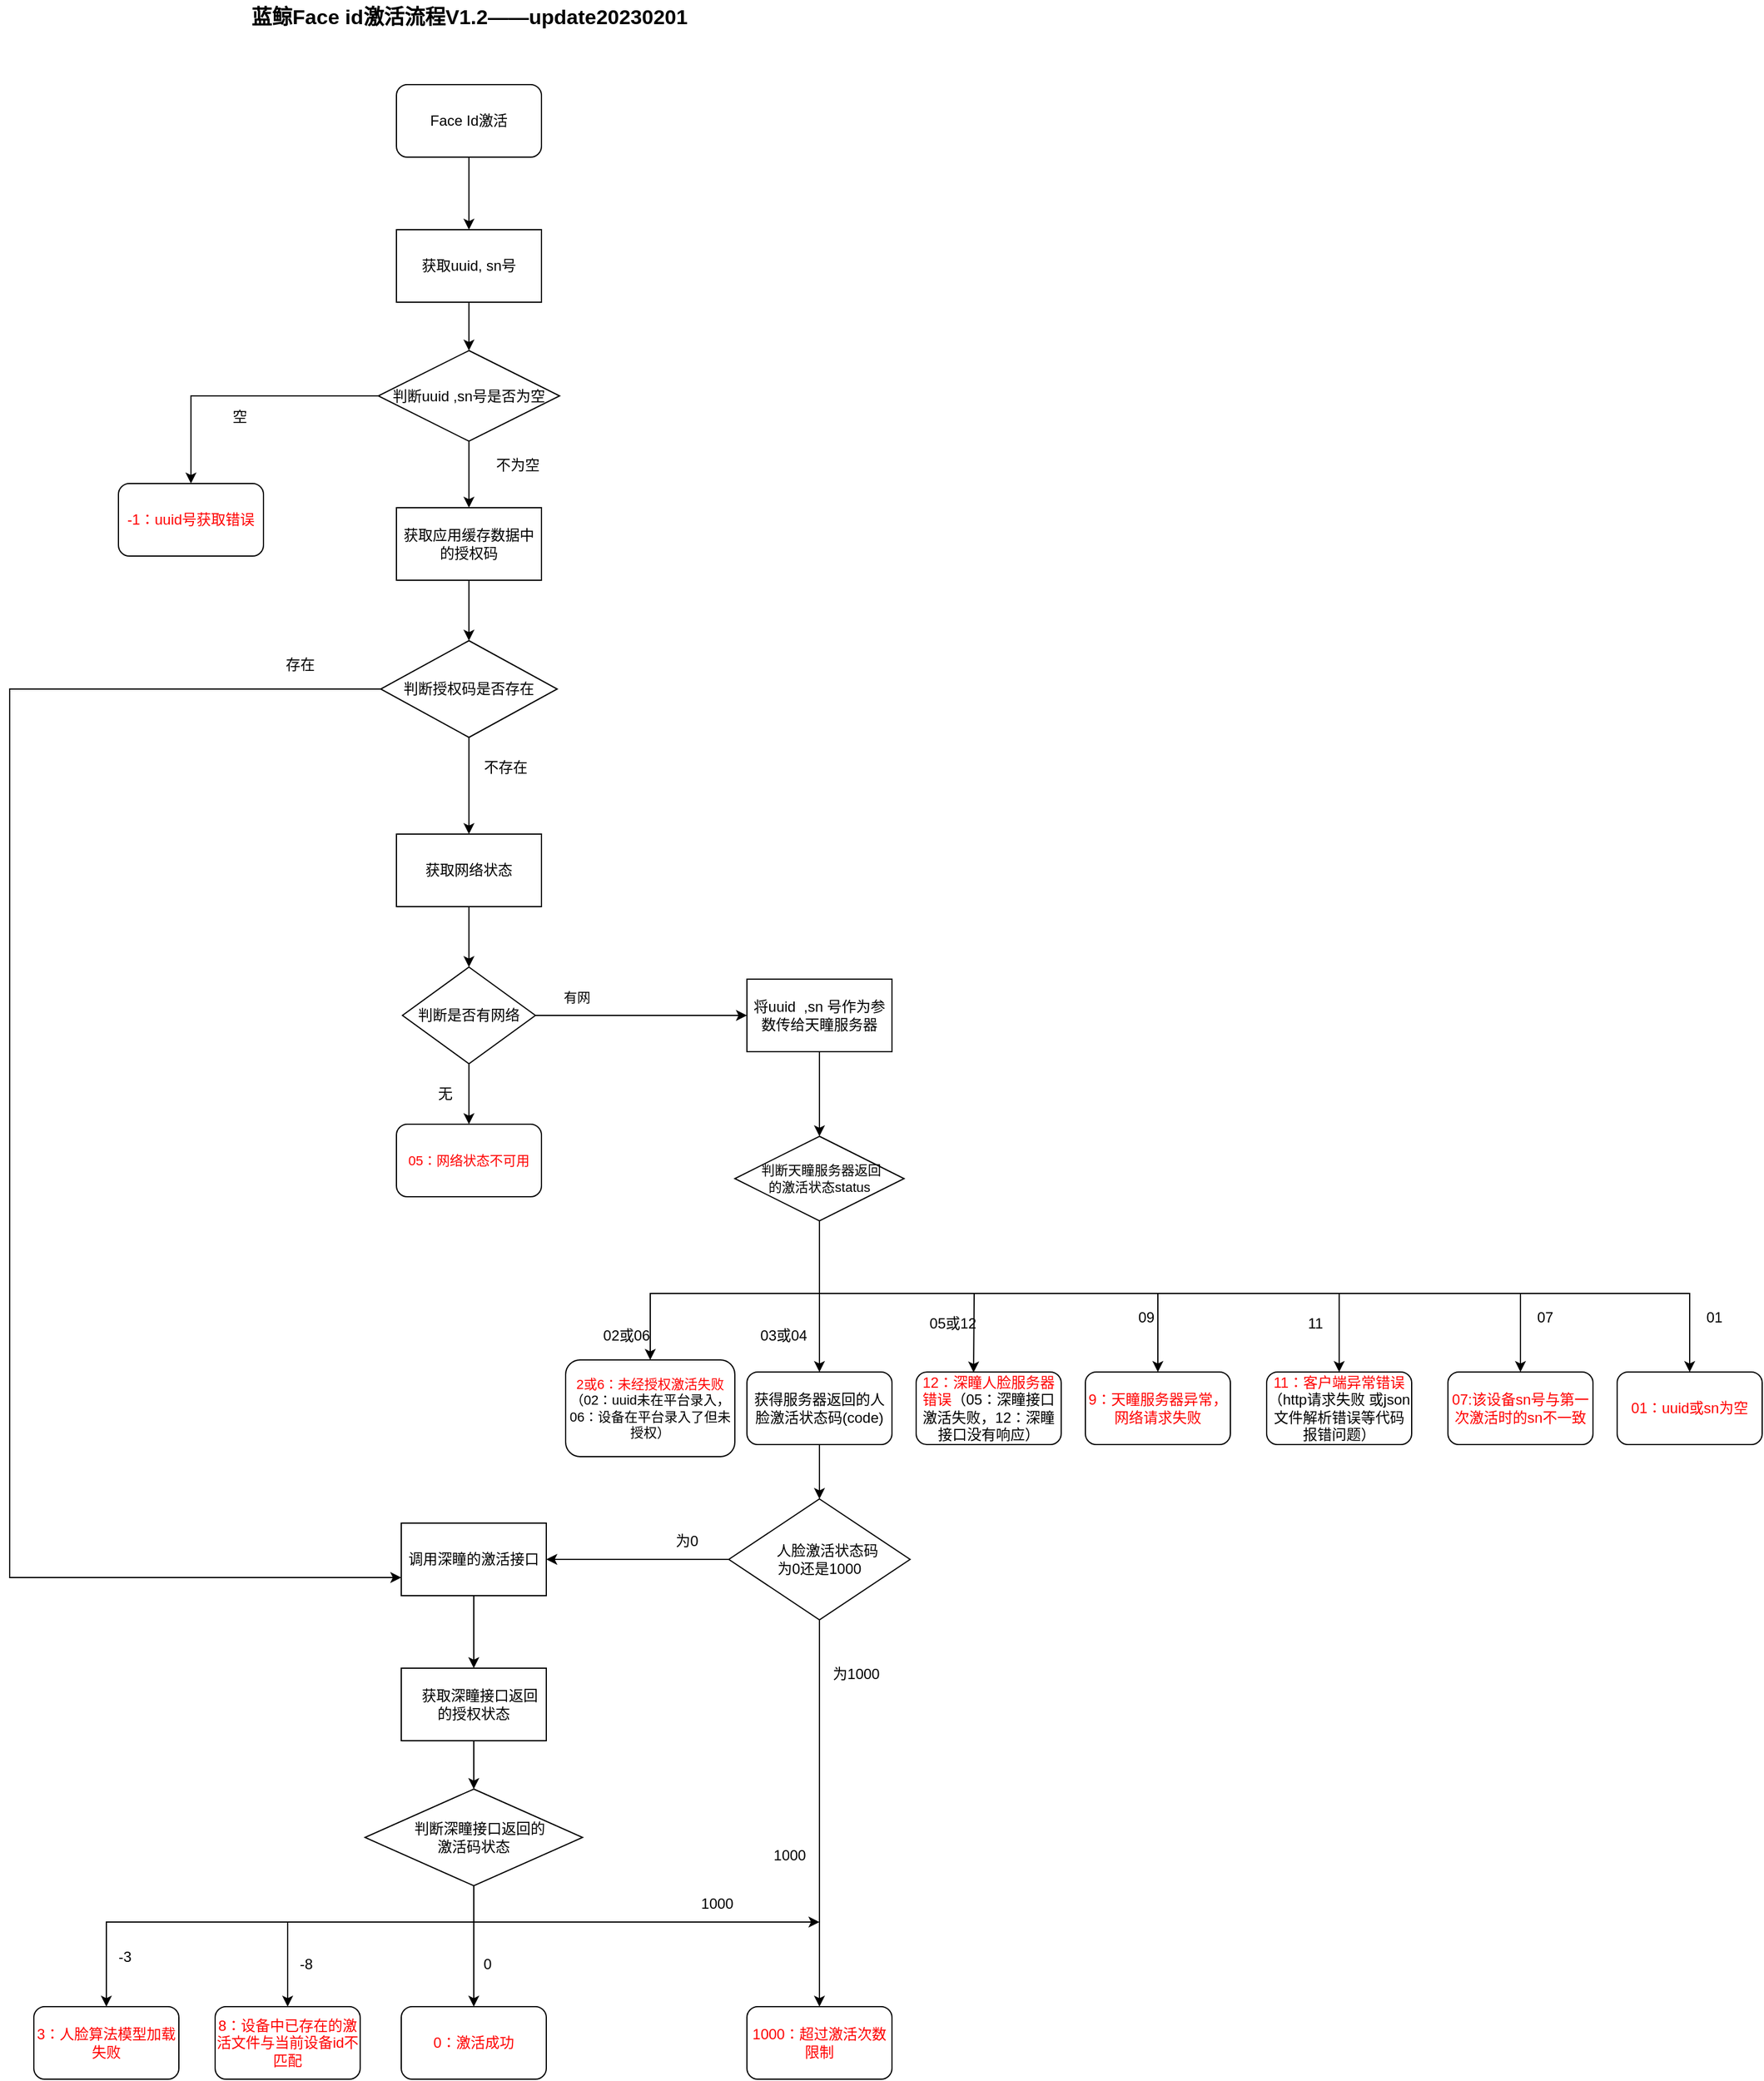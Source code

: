 <mxfile version="20.8.14" type="github">
  <diagram id="C5RBs43oDa-KdzZeNtuy" name="Page-1">
    <mxGraphModel dx="1595" dy="904" grid="1" gridSize="10" guides="1" tooltips="1" connect="1" arrows="1" fold="1" page="1" pageScale="1" pageWidth="827" pageHeight="1169" math="0" shadow="0">
      <root>
        <mxCell id="WIyWlLk6GJQsqaUBKTNV-0" />
        <mxCell id="WIyWlLk6GJQsqaUBKTNV-1" parent="WIyWlLk6GJQsqaUBKTNV-0" />
        <mxCell id="93zsUV2J0ApDYmD7TZZO-63" value="" style="edgeStyle=orthogonalEdgeStyle;rounded=0;orthogonalLoop=1;jettySize=auto;html=1;" parent="WIyWlLk6GJQsqaUBKTNV-1" source="93zsUV2J0ApDYmD7TZZO-64" target="93zsUV2J0ApDYmD7TZZO-66" edge="1">
          <mxGeometry relative="1" as="geometry" />
        </mxCell>
        <mxCell id="93zsUV2J0ApDYmD7TZZO-64" value="Face Id激活" style="rounded=1;whiteSpace=wrap;html=1;" parent="WIyWlLk6GJQsqaUBKTNV-1" vertex="1">
          <mxGeometry x="360" y="220" width="120" height="60" as="geometry" />
        </mxCell>
        <mxCell id="93zsUV2J0ApDYmD7TZZO-65" value="" style="edgeStyle=orthogonalEdgeStyle;rounded=0;orthogonalLoop=1;jettySize=auto;html=1;" parent="WIyWlLk6GJQsqaUBKTNV-1" source="93zsUV2J0ApDYmD7TZZO-66" target="93zsUV2J0ApDYmD7TZZO-69" edge="1">
          <mxGeometry relative="1" as="geometry" />
        </mxCell>
        <mxCell id="93zsUV2J0ApDYmD7TZZO-66" value="获取uuid, sn号" style="rounded=0;whiteSpace=wrap;html=1;" parent="WIyWlLk6GJQsqaUBKTNV-1" vertex="1">
          <mxGeometry x="360" y="340" width="120" height="60" as="geometry" />
        </mxCell>
        <mxCell id="93zsUV2J0ApDYmD7TZZO-67" style="edgeStyle=orthogonalEdgeStyle;rounded=0;orthogonalLoop=1;jettySize=auto;html=1;entryX=0.5;entryY=0;entryDx=0;entryDy=0;" parent="WIyWlLk6GJQsqaUBKTNV-1" source="93zsUV2J0ApDYmD7TZZO-69" target="93zsUV2J0ApDYmD7TZZO-70" edge="1">
          <mxGeometry relative="1" as="geometry" />
        </mxCell>
        <mxCell id="43xQ6NMyt6OMNAoMXdz4-1" value="" style="edgeStyle=orthogonalEdgeStyle;rounded=0;orthogonalLoop=1;jettySize=auto;html=1;" parent="WIyWlLk6GJQsqaUBKTNV-1" source="93zsUV2J0ApDYmD7TZZO-69" target="43xQ6NMyt6OMNAoMXdz4-0" edge="1">
          <mxGeometry relative="1" as="geometry" />
        </mxCell>
        <mxCell id="93zsUV2J0ApDYmD7TZZO-69" value="判断uuid ,sn号是否为空" style="rhombus;whiteSpace=wrap;html=1;" parent="WIyWlLk6GJQsqaUBKTNV-1" vertex="1">
          <mxGeometry x="345" y="440" width="150" height="75" as="geometry" />
        </mxCell>
        <mxCell id="93zsUV2J0ApDYmD7TZZO-70" value="&lt;font color=&quot;#ff0000&quot;&gt;-1：uuid号获取错误&lt;/font&gt;" style="rounded=1;whiteSpace=wrap;html=1;" parent="WIyWlLk6GJQsqaUBKTNV-1" vertex="1">
          <mxGeometry x="130" y="550" width="120" height="60" as="geometry" />
        </mxCell>
        <mxCell id="93zsUV2J0ApDYmD7TZZO-71" value="空" style="text;html=1;align=center;verticalAlign=middle;resizable=0;points=[];autosize=1;strokeColor=none;fillColor=none;" parent="WIyWlLk6GJQsqaUBKTNV-1" vertex="1">
          <mxGeometry x="210" y="480" width="40" height="30" as="geometry" />
        </mxCell>
        <mxCell id="93zsUV2J0ApDYmD7TZZO-85" value="" style="edgeStyle=orthogonalEdgeStyle;rounded=0;orthogonalLoop=1;jettySize=auto;html=1;fontColor=#000000;" parent="WIyWlLk6GJQsqaUBKTNV-1" source="93zsUV2J0ApDYmD7TZZO-87" edge="1">
          <mxGeometry relative="1" as="geometry">
            <mxPoint x="420" y="1080" as="targetPoint" />
          </mxGeometry>
        </mxCell>
        <mxCell id="93zsUV2J0ApDYmD7TZZO-86" value="" style="edgeStyle=none;shape=connector;rounded=0;orthogonalLoop=1;jettySize=auto;html=1;labelBackgroundColor=default;strokeColor=default;fontFamily=Helvetica;fontSize=11;fontColor=#FF0000;endArrow=classic;" parent="WIyWlLk6GJQsqaUBKTNV-1" source="93zsUV2J0ApDYmD7TZZO-87" target="93zsUV2J0ApDYmD7TZZO-100" edge="1">
          <mxGeometry relative="1" as="geometry" />
        </mxCell>
        <mxCell id="93zsUV2J0ApDYmD7TZZO-87" value="判断是否有网络" style="rhombus;whiteSpace=wrap;html=1;fontColor=#000000;" parent="WIyWlLk6GJQsqaUBKTNV-1" vertex="1">
          <mxGeometry x="365" y="950" width="110" height="80" as="geometry" />
        </mxCell>
        <mxCell id="93zsUV2J0ApDYmD7TZZO-88" value="" style="edgeStyle=orthogonalEdgeStyle;rounded=0;orthogonalLoop=1;jettySize=auto;html=1;fontColor=#000000;" parent="WIyWlLk6GJQsqaUBKTNV-1" source="93zsUV2J0ApDYmD7TZZO-89" target="93zsUV2J0ApDYmD7TZZO-87" edge="1">
          <mxGeometry relative="1" as="geometry" />
        </mxCell>
        <mxCell id="93zsUV2J0ApDYmD7TZZO-89" value="获取网络状态" style="rounded=0;whiteSpace=wrap;html=1;fontColor=#000000;" parent="WIyWlLk6GJQsqaUBKTNV-1" vertex="1">
          <mxGeometry x="360" y="840" width="120" height="60" as="geometry" />
        </mxCell>
        <mxCell id="93zsUV2J0ApDYmD7TZZO-95" value="无" style="text;html=1;align=center;verticalAlign=middle;resizable=0;points=[];autosize=1;strokeColor=none;fillColor=none;fontColor=#000000;" parent="WIyWlLk6GJQsqaUBKTNV-1" vertex="1">
          <mxGeometry x="380" y="1040" width="40" height="30" as="geometry" />
        </mxCell>
        <mxCell id="93zsUV2J0ApDYmD7TZZO-99" value="" style="edgeStyle=none;shape=connector;rounded=0;orthogonalLoop=1;jettySize=auto;html=1;labelBackgroundColor=default;strokeColor=default;fontFamily=Helvetica;fontSize=11;fontColor=#000000;endArrow=classic;" parent="WIyWlLk6GJQsqaUBKTNV-1" source="93zsUV2J0ApDYmD7TZZO-100" target="93zsUV2J0ApDYmD7TZZO-103" edge="1">
          <mxGeometry relative="1" as="geometry" />
        </mxCell>
        <mxCell id="93zsUV2J0ApDYmD7TZZO-100" value="将uuid&amp;nbsp; ,sn 号作为参数传给天瞳服务器" style="whiteSpace=wrap;html=1;fontColor=#000000;" parent="WIyWlLk6GJQsqaUBKTNV-1" vertex="1">
          <mxGeometry x="650" y="960" width="120" height="60" as="geometry" />
        </mxCell>
        <mxCell id="93zsUV2J0ApDYmD7TZZO-101" value="&lt;font color=&quot;#000000&quot;&gt;有网&lt;/font&gt;" style="text;html=1;align=center;verticalAlign=middle;resizable=0;points=[];autosize=1;strokeColor=none;fillColor=none;fontSize=11;fontFamily=Helvetica;fontColor=#FF0000;" parent="WIyWlLk6GJQsqaUBKTNV-1" vertex="1">
          <mxGeometry x="484" y="960" width="50" height="30" as="geometry" />
        </mxCell>
        <mxCell id="93zsUV2J0ApDYmD7TZZO-102" style="edgeStyle=orthogonalEdgeStyle;rounded=0;orthogonalLoop=1;jettySize=auto;html=1;entryX=0.5;entryY=0;entryDx=0;entryDy=0;" parent="WIyWlLk6GJQsqaUBKTNV-1" source="93zsUV2J0ApDYmD7TZZO-103" target="93zsUV2J0ApDYmD7TZZO-104" edge="1">
          <mxGeometry relative="1" as="geometry">
            <Array as="points">
              <mxPoint x="710" y="1220" />
              <mxPoint x="570" y="1220" />
            </Array>
          </mxGeometry>
        </mxCell>
        <mxCell id="93zsUV2J0ApDYmD7TZZO-103" value="&amp;nbsp;判断天瞳服务器返回&lt;br&gt;的激活状态status" style="rhombus;whiteSpace=wrap;html=1;fontColor=#000000;fontFamily=Helvetica;fontSize=11;" parent="WIyWlLk6GJQsqaUBKTNV-1" vertex="1">
          <mxGeometry x="640" y="1090" width="140" height="70" as="geometry" />
        </mxCell>
        <mxCell id="93zsUV2J0ApDYmD7TZZO-104" value="&lt;font color=&quot;#ff0000&quot;&gt;2或6：未经授权激活失败&lt;/font&gt;（02：uuid未在平台录入，06：设备在平台录入了但未授权）" style="rounded=1;whiteSpace=wrap;html=1;fontFamily=Helvetica;fontSize=11;fontColor=#000000;" parent="WIyWlLk6GJQsqaUBKTNV-1" vertex="1">
          <mxGeometry x="500" y="1275" width="140" height="80" as="geometry" />
        </mxCell>
        <mxCell id="93zsUV2J0ApDYmD7TZZO-105" value="02或06" style="text;html=1;align=center;verticalAlign=middle;resizable=0;points=[];autosize=1;strokeColor=none;fillColor=none;" parent="WIyWlLk6GJQsqaUBKTNV-1" vertex="1">
          <mxGeometry x="520" y="1240" width="60" height="30" as="geometry" />
        </mxCell>
        <mxCell id="93zsUV2J0ApDYmD7TZZO-106" value="" style="edgeStyle=orthogonalEdgeStyle;rounded=0;orthogonalLoop=1;jettySize=auto;html=1;fontColor=#000000;" parent="WIyWlLk6GJQsqaUBKTNV-1" source="93zsUV2J0ApDYmD7TZZO-107" target="93zsUV2J0ApDYmD7TZZO-121" edge="1">
          <mxGeometry relative="1" as="geometry" />
        </mxCell>
        <mxCell id="93zsUV2J0ApDYmD7TZZO-107" value="&lt;font color=&quot;#000000&quot;&gt;获得服务器返回的人脸激活状态码(code)&lt;/font&gt;" style="rounded=1;whiteSpace=wrap;html=1;fontColor=#FF0000;" parent="WIyWlLk6GJQsqaUBKTNV-1" vertex="1">
          <mxGeometry x="650" y="1285" width="120" height="60" as="geometry" />
        </mxCell>
        <mxCell id="93zsUV2J0ApDYmD7TZZO-108" value="" style="endArrow=classic;html=1;rounded=0;fontColor=#FF0000;entryX=0.5;entryY=0;entryDx=0;entryDy=0;" parent="WIyWlLk6GJQsqaUBKTNV-1" target="93zsUV2J0ApDYmD7TZZO-107" edge="1">
          <mxGeometry width="50" height="50" relative="1" as="geometry">
            <mxPoint x="710.0" y="1220" as="sourcePoint" />
            <mxPoint x="735" y="1210" as="targetPoint" />
          </mxGeometry>
        </mxCell>
        <mxCell id="93zsUV2J0ApDYmD7TZZO-109" value="12：深瞳人脸服务器错误&lt;font color=&quot;#000000&quot;&gt;（05：深瞳接口激活失败，12：深瞳接口没有响应）&lt;/font&gt;" style="rounded=1;whiteSpace=wrap;html=1;fontColor=#FF0000;" parent="WIyWlLk6GJQsqaUBKTNV-1" vertex="1">
          <mxGeometry x="790" y="1285" width="120" height="60" as="geometry" />
        </mxCell>
        <mxCell id="93zsUV2J0ApDYmD7TZZO-110" value="" style="endArrow=classic;html=1;rounded=0;fontColor=#FF0000;entryX=0.396;entryY=0.006;entryDx=0;entryDy=0;entryPerimeter=0;" parent="WIyWlLk6GJQsqaUBKTNV-1" target="93zsUV2J0ApDYmD7TZZO-109" edge="1">
          <mxGeometry width="50" height="50" relative="1" as="geometry">
            <mxPoint x="710.0" y="1220" as="sourcePoint" />
            <mxPoint x="837" y="1180" as="targetPoint" />
            <Array as="points">
              <mxPoint x="838" y="1220" />
            </Array>
          </mxGeometry>
        </mxCell>
        <mxCell id="93zsUV2J0ApDYmD7TZZO-111" value="&lt;font color=&quot;#000000&quot;&gt;03或04&lt;/font&gt;" style="text;html=1;align=center;verticalAlign=middle;resizable=0;points=[];autosize=1;strokeColor=none;fillColor=none;fontColor=#FF0000;" parent="WIyWlLk6GJQsqaUBKTNV-1" vertex="1">
          <mxGeometry x="650" y="1240" width="60" height="30" as="geometry" />
        </mxCell>
        <mxCell id="93zsUV2J0ApDYmD7TZZO-112" value="05或12" style="text;html=1;align=center;verticalAlign=middle;resizable=0;points=[];autosize=1;strokeColor=none;fillColor=none;fontColor=#000000;" parent="WIyWlLk6GJQsqaUBKTNV-1" vertex="1">
          <mxGeometry x="790" y="1230" width="60" height="30" as="geometry" />
        </mxCell>
        <mxCell id="93zsUV2J0ApDYmD7TZZO-113" value="&lt;span style=&quot;color: rgb(255, 0, 0);&quot;&gt;9：天瞳服务器异常，网络请求失败&lt;/span&gt;" style="rounded=1;whiteSpace=wrap;html=1;fontColor=#000000;" parent="WIyWlLk6GJQsqaUBKTNV-1" vertex="1">
          <mxGeometry x="930" y="1285" width="120" height="60" as="geometry" />
        </mxCell>
        <mxCell id="93zsUV2J0ApDYmD7TZZO-114" value="" style="endArrow=classic;html=1;rounded=0;fontColor=#000000;entryX=0.5;entryY=0;entryDx=0;entryDy=0;" parent="WIyWlLk6GJQsqaUBKTNV-1" target="93zsUV2J0ApDYmD7TZZO-113" edge="1">
          <mxGeometry width="50" height="50" relative="1" as="geometry">
            <mxPoint x="830.0" y="1220" as="sourcePoint" />
            <mxPoint x="970" y="1170" as="targetPoint" />
            <Array as="points">
              <mxPoint x="990" y="1220" />
            </Array>
          </mxGeometry>
        </mxCell>
        <mxCell id="93zsUV2J0ApDYmD7TZZO-115" value="09" style="text;html=1;align=center;verticalAlign=middle;resizable=0;points=[];autosize=1;strokeColor=none;fillColor=none;fontColor=#000000;" parent="WIyWlLk6GJQsqaUBKTNV-1" vertex="1">
          <mxGeometry x="960" y="1225" width="40" height="30" as="geometry" />
        </mxCell>
        <mxCell id="93zsUV2J0ApDYmD7TZZO-116" value="&lt;span style=&quot;color: rgb(255, 0, 0);&quot;&gt;11：客户端异常错误&lt;/span&gt;（http请求失败 或json文件解析错误等代码报错问题）" style="rounded=1;whiteSpace=wrap;html=1;fontColor=#000000;" parent="WIyWlLk6GJQsqaUBKTNV-1" vertex="1">
          <mxGeometry x="1080" y="1285" width="120" height="60" as="geometry" />
        </mxCell>
        <mxCell id="93zsUV2J0ApDYmD7TZZO-117" value="" style="endArrow=classic;html=1;rounded=0;fontColor=#000000;entryX=0.5;entryY=0;entryDx=0;entryDy=0;" parent="WIyWlLk6GJQsqaUBKTNV-1" target="93zsUV2J0ApDYmD7TZZO-116" edge="1">
          <mxGeometry width="50" height="50" relative="1" as="geometry">
            <mxPoint x="990" y="1220" as="sourcePoint" />
            <mxPoint x="1120" y="1150" as="targetPoint" />
            <Array as="points">
              <mxPoint x="1140" y="1220" />
            </Array>
          </mxGeometry>
        </mxCell>
        <mxCell id="93zsUV2J0ApDYmD7TZZO-118" value="11" style="text;html=1;align=center;verticalAlign=middle;resizable=0;points=[];autosize=1;strokeColor=none;fillColor=none;fontColor=#000000;" parent="WIyWlLk6GJQsqaUBKTNV-1" vertex="1">
          <mxGeometry x="1100" y="1230" width="40" height="30" as="geometry" />
        </mxCell>
        <mxCell id="93zsUV2J0ApDYmD7TZZO-119" value="" style="edgeStyle=orthogonalEdgeStyle;rounded=0;orthogonalLoop=1;jettySize=auto;html=1;fontColor=#000000;entryX=0.5;entryY=0;entryDx=0;entryDy=0;" parent="WIyWlLk6GJQsqaUBKTNV-1" source="93zsUV2J0ApDYmD7TZZO-121" target="93zsUV2J0ApDYmD7TZZO-135" edge="1">
          <mxGeometry relative="1" as="geometry">
            <mxPoint x="710" y="1540" as="targetPoint" />
          </mxGeometry>
        </mxCell>
        <mxCell id="93zsUV2J0ApDYmD7TZZO-133" style="edgeStyle=orthogonalEdgeStyle;rounded=0;orthogonalLoop=1;jettySize=auto;html=1;entryX=1;entryY=0.5;entryDx=0;entryDy=0;" parent="WIyWlLk6GJQsqaUBKTNV-1" source="93zsUV2J0ApDYmD7TZZO-121" target="93zsUV2J0ApDYmD7TZZO-132" edge="1">
          <mxGeometry relative="1" as="geometry" />
        </mxCell>
        <mxCell id="93zsUV2J0ApDYmD7TZZO-121" value="&lt;span style=&quot;color: rgb(0, 0, 0);&quot;&gt;&amp;nbsp; &amp;nbsp; 人脸激活状态码&lt;br&gt;为0还是1000&lt;/span&gt;" style="rhombus;whiteSpace=wrap;html=1;fontColor=#FF0000;" parent="WIyWlLk6GJQsqaUBKTNV-1" vertex="1">
          <mxGeometry x="635" y="1390" width="150" height="100" as="geometry" />
        </mxCell>
        <mxCell id="93zsUV2J0ApDYmD7TZZO-126" value="不为空" style="text;html=1;align=center;verticalAlign=middle;resizable=0;points=[];autosize=1;strokeColor=none;fillColor=none;" parent="WIyWlLk6GJQsqaUBKTNV-1" vertex="1">
          <mxGeometry x="430" y="520" width="60" height="30" as="geometry" />
        </mxCell>
        <mxCell id="93zsUV2J0ApDYmD7TZZO-129" value="&lt;span style=&quot;color: rgb(255, 0, 0); font-size: 11px;&quot;&gt;05：网络状态不可用&lt;/span&gt;" style="rounded=1;whiteSpace=wrap;html=1;" parent="WIyWlLk6GJQsqaUBKTNV-1" vertex="1">
          <mxGeometry x="360" y="1080" width="120" height="60" as="geometry" />
        </mxCell>
        <mxCell id="93zsUV2J0ApDYmD7TZZO-147" value="" style="edgeStyle=orthogonalEdgeStyle;rounded=0;orthogonalLoop=1;jettySize=auto;html=1;fontColor=#FF0000;" parent="WIyWlLk6GJQsqaUBKTNV-1" source="93zsUV2J0ApDYmD7TZZO-132" target="93zsUV2J0ApDYmD7TZZO-146" edge="1">
          <mxGeometry relative="1" as="geometry" />
        </mxCell>
        <mxCell id="93zsUV2J0ApDYmD7TZZO-132" value="调用深瞳的激活接口" style="rounded=0;whiteSpace=wrap;html=1;" parent="WIyWlLk6GJQsqaUBKTNV-1" vertex="1">
          <mxGeometry x="364" y="1410" width="120" height="60" as="geometry" />
        </mxCell>
        <mxCell id="93zsUV2J0ApDYmD7TZZO-134" value="为0" style="text;html=1;align=center;verticalAlign=middle;resizable=0;points=[];autosize=1;strokeColor=none;fillColor=none;" parent="WIyWlLk6GJQsqaUBKTNV-1" vertex="1">
          <mxGeometry x="580" y="1410" width="40" height="30" as="geometry" />
        </mxCell>
        <mxCell id="93zsUV2J0ApDYmD7TZZO-135" value="&lt;font color=&quot;#ff0000&quot;&gt;1000：超过激活次数限制&lt;/font&gt;" style="whiteSpace=wrap;html=1;fontColor=#000000;rounded=1;" parent="WIyWlLk6GJQsqaUBKTNV-1" vertex="1">
          <mxGeometry x="650" y="1810" width="120" height="60" as="geometry" />
        </mxCell>
        <mxCell id="93zsUV2J0ApDYmD7TZZO-139" value="&lt;font color=&quot;#000000&quot;&gt;1000&lt;/font&gt;" style="text;html=1;align=center;verticalAlign=middle;resizable=0;points=[];autosize=1;strokeColor=none;fillColor=none;fontColor=#FF0000;" parent="WIyWlLk6GJQsqaUBKTNV-1" vertex="1">
          <mxGeometry x="660" y="1670" width="50" height="30" as="geometry" />
        </mxCell>
        <mxCell id="93zsUV2J0ApDYmD7TZZO-140" value="&lt;font color=&quot;#ff0000&quot;&gt;8：设备中已存在的激活文件与当前设备id不匹配&lt;/font&gt;" style="rounded=1;whiteSpace=wrap;html=1;fontColor=#000000;" parent="WIyWlLk6GJQsqaUBKTNV-1" vertex="1">
          <mxGeometry x="210" y="1810" width="120" height="60" as="geometry" />
        </mxCell>
        <mxCell id="93zsUV2J0ApDYmD7TZZO-142" value="-8" style="text;html=1;align=center;verticalAlign=middle;resizable=0;points=[];autosize=1;strokeColor=none;fillColor=none;fontColor=#000000;" parent="WIyWlLk6GJQsqaUBKTNV-1" vertex="1">
          <mxGeometry x="270" y="1760" width="30" height="30" as="geometry" />
        </mxCell>
        <mxCell id="93zsUV2J0ApDYmD7TZZO-149" value="" style="edgeStyle=orthogonalEdgeStyle;rounded=0;orthogonalLoop=1;jettySize=auto;html=1;fontColor=#000000;" parent="WIyWlLk6GJQsqaUBKTNV-1" source="93zsUV2J0ApDYmD7TZZO-146" target="93zsUV2J0ApDYmD7TZZO-148" edge="1">
          <mxGeometry relative="1" as="geometry" />
        </mxCell>
        <mxCell id="93zsUV2J0ApDYmD7TZZO-146" value="&lt;span style=&quot;color: rgb(0, 0, 0);&quot;&gt;&amp;nbsp; &amp;nbsp;获取深瞳接口返回&lt;/span&gt;&lt;br style=&quot;border-color: var(--border-color); color: rgb(0, 0, 0);&quot;&gt;&lt;span style=&quot;color: rgb(0, 0, 0);&quot;&gt;的授权状态&lt;/span&gt;" style="rounded=0;whiteSpace=wrap;html=1;fontColor=#FF0000;" parent="WIyWlLk6GJQsqaUBKTNV-1" vertex="1">
          <mxGeometry x="364" y="1530" width="120" height="60" as="geometry" />
        </mxCell>
        <mxCell id="93zsUV2J0ApDYmD7TZZO-148" value="&lt;font color=&quot;#000000&quot;&gt;&amp;nbsp; &amp;nbsp;判断深瞳接口返回的&lt;br&gt;激活码状态&lt;/font&gt;" style="rhombus;whiteSpace=wrap;html=1;fontColor=#FF0000;" parent="WIyWlLk6GJQsqaUBKTNV-1" vertex="1">
          <mxGeometry x="334" y="1630" width="180" height="80" as="geometry" />
        </mxCell>
        <mxCell id="93zsUV2J0ApDYmD7TZZO-152" value="" style="endArrow=classic;html=1;rounded=0;fontColor=#000000;exitX=0.5;exitY=1;exitDx=0;exitDy=0;" parent="WIyWlLk6GJQsqaUBKTNV-1" source="93zsUV2J0ApDYmD7TZZO-148" edge="1">
          <mxGeometry width="50" height="50" relative="1" as="geometry">
            <mxPoint x="500" y="1760" as="sourcePoint" />
            <mxPoint x="710" y="1740" as="targetPoint" />
            <Array as="points">
              <mxPoint x="424" y="1740" />
            </Array>
          </mxGeometry>
        </mxCell>
        <mxCell id="93zsUV2J0ApDYmD7TZZO-153" value="1000" style="text;html=1;align=center;verticalAlign=middle;resizable=0;points=[];autosize=1;strokeColor=none;fillColor=none;fontColor=#000000;" parent="WIyWlLk6GJQsqaUBKTNV-1" vertex="1">
          <mxGeometry x="600" y="1710" width="50" height="30" as="geometry" />
        </mxCell>
        <mxCell id="93zsUV2J0ApDYmD7TZZO-154" value="&lt;font color=&quot;#ff0000&quot;&gt;0：激活成功&lt;/font&gt;" style="rounded=1;whiteSpace=wrap;html=1;fontColor=#000000;" parent="WIyWlLk6GJQsqaUBKTNV-1" vertex="1">
          <mxGeometry x="364" y="1810" width="120" height="60" as="geometry" />
        </mxCell>
        <mxCell id="93zsUV2J0ApDYmD7TZZO-155" value="" style="endArrow=classic;html=1;rounded=0;fontColor=#000000;entryX=0.5;entryY=0;entryDx=0;entryDy=0;" parent="WIyWlLk6GJQsqaUBKTNV-1" target="93zsUV2J0ApDYmD7TZZO-154" edge="1">
          <mxGeometry width="50" height="50" relative="1" as="geometry">
            <mxPoint x="424" y="1740" as="sourcePoint" />
            <mxPoint x="560" y="1520" as="targetPoint" />
          </mxGeometry>
        </mxCell>
        <mxCell id="93zsUV2J0ApDYmD7TZZO-156" value="0" style="text;html=1;align=center;verticalAlign=middle;resizable=0;points=[];autosize=1;strokeColor=none;fillColor=none;fontColor=#000000;" parent="WIyWlLk6GJQsqaUBKTNV-1" vertex="1">
          <mxGeometry x="420" y="1760" width="30" height="30" as="geometry" />
        </mxCell>
        <mxCell id="93zsUV2J0ApDYmD7TZZO-157" value="" style="endArrow=classic;html=1;rounded=0;fontColor=#FF0000;entryX=0.5;entryY=0;entryDx=0;entryDy=0;" parent="WIyWlLk6GJQsqaUBKTNV-1" target="93zsUV2J0ApDYmD7TZZO-140" edge="1">
          <mxGeometry width="50" height="50" relative="1" as="geometry">
            <mxPoint x="430" y="1740" as="sourcePoint" />
            <mxPoint x="310" y="1704" as="targetPoint" />
            <Array as="points">
              <mxPoint x="270" y="1740" />
            </Array>
          </mxGeometry>
        </mxCell>
        <mxCell id="93zsUV2J0ApDYmD7TZZO-159" value="3：人脸算法模型加载失败" style="rounded=1;whiteSpace=wrap;html=1;fontColor=#FF0000;" parent="WIyWlLk6GJQsqaUBKTNV-1" vertex="1">
          <mxGeometry x="60" y="1810" width="120" height="60" as="geometry" />
        </mxCell>
        <mxCell id="93zsUV2J0ApDYmD7TZZO-160" value="" style="endArrow=classic;html=1;rounded=0;fontColor=#FF0000;entryX=0.5;entryY=0;entryDx=0;entryDy=0;" parent="WIyWlLk6GJQsqaUBKTNV-1" target="93zsUV2J0ApDYmD7TZZO-159" edge="1">
          <mxGeometry width="50" height="50" relative="1" as="geometry">
            <mxPoint x="270" y="1740" as="sourcePoint" />
            <mxPoint x="560" y="1520" as="targetPoint" />
            <Array as="points">
              <mxPoint x="120" y="1740" />
            </Array>
          </mxGeometry>
        </mxCell>
        <mxCell id="93zsUV2J0ApDYmD7TZZO-161" value="&lt;font color=&quot;#000000&quot;&gt;-3&lt;/font&gt;" style="text;html=1;align=center;verticalAlign=middle;resizable=0;points=[];autosize=1;strokeColor=none;fillColor=none;fontColor=#FF0000;" parent="WIyWlLk6GJQsqaUBKTNV-1" vertex="1">
          <mxGeometry x="120" y="1754" width="30" height="30" as="geometry" />
        </mxCell>
        <mxCell id="43xQ6NMyt6OMNAoMXdz4-8" value="" style="edgeStyle=orthogonalEdgeStyle;rounded=0;orthogonalLoop=1;jettySize=auto;html=1;" parent="WIyWlLk6GJQsqaUBKTNV-1" source="43xQ6NMyt6OMNAoMXdz4-0" target="43xQ6NMyt6OMNAoMXdz4-7" edge="1">
          <mxGeometry relative="1" as="geometry" />
        </mxCell>
        <mxCell id="43xQ6NMyt6OMNAoMXdz4-0" value="获取应用缓存数据中的授权码" style="rounded=0;whiteSpace=wrap;html=1;" parent="WIyWlLk6GJQsqaUBKTNV-1" vertex="1">
          <mxGeometry x="360" y="570" width="120" height="60" as="geometry" />
        </mxCell>
        <mxCell id="43xQ6NMyt6OMNAoMXdz4-6" value="不存在" style="text;html=1;align=center;verticalAlign=middle;resizable=0;points=[];autosize=1;strokeColor=none;fillColor=none;" parent="WIyWlLk6GJQsqaUBKTNV-1" vertex="1">
          <mxGeometry x="420" y="770" width="60" height="30" as="geometry" />
        </mxCell>
        <mxCell id="43xQ6NMyt6OMNAoMXdz4-11" value="" style="edgeStyle=orthogonalEdgeStyle;rounded=0;orthogonalLoop=1;jettySize=auto;html=1;entryX=0.5;entryY=0;entryDx=0;entryDy=0;" parent="WIyWlLk6GJQsqaUBKTNV-1" source="43xQ6NMyt6OMNAoMXdz4-7" target="93zsUV2J0ApDYmD7TZZO-89" edge="1">
          <mxGeometry relative="1" as="geometry" />
        </mxCell>
        <mxCell id="43xQ6NMyt6OMNAoMXdz4-7" value="判断授权码是否存在" style="rhombus;whiteSpace=wrap;html=1;" parent="WIyWlLk6GJQsqaUBKTNV-1" vertex="1">
          <mxGeometry x="347" y="680" width="146" height="80" as="geometry" />
        </mxCell>
        <mxCell id="43xQ6NMyt6OMNAoMXdz4-15" value="" style="endArrow=classic;html=1;rounded=0;entryX=0;entryY=0.75;entryDx=0;entryDy=0;exitX=0;exitY=0.5;exitDx=0;exitDy=0;" parent="WIyWlLk6GJQsqaUBKTNV-1" source="43xQ6NMyt6OMNAoMXdz4-7" target="93zsUV2J0ApDYmD7TZZO-132" edge="1">
          <mxGeometry width="50" height="50" relative="1" as="geometry">
            <mxPoint x="200" y="745" as="sourcePoint" />
            <mxPoint x="180.0" y="800" as="targetPoint" />
            <Array as="points">
              <mxPoint x="40" y="720" />
              <mxPoint x="40" y="1455" />
            </Array>
          </mxGeometry>
        </mxCell>
        <mxCell id="43xQ6NMyt6OMNAoMXdz4-16" value="存在" style="text;html=1;align=center;verticalAlign=middle;resizable=0;points=[];autosize=1;strokeColor=none;fillColor=none;" parent="WIyWlLk6GJQsqaUBKTNV-1" vertex="1">
          <mxGeometry x="255" y="685" width="50" height="30" as="geometry" />
        </mxCell>
        <mxCell id="43xQ6NMyt6OMNAoMXdz4-17" value="&lt;font color=&quot;#ff0000&quot;&gt;07:该设备sn号与第一次激活时的sn不一致&lt;/font&gt;" style="rounded=1;whiteSpace=wrap;html=1;fontColor=#000000;" parent="WIyWlLk6GJQsqaUBKTNV-1" vertex="1">
          <mxGeometry x="1230" y="1285" width="120" height="60" as="geometry" />
        </mxCell>
        <mxCell id="43xQ6NMyt6OMNAoMXdz4-18" value="" style="endArrow=classic;html=1;rounded=0;fontColor=#000000;entryX=0.5;entryY=0;entryDx=0;entryDy=0;" parent="WIyWlLk6GJQsqaUBKTNV-1" target="43xQ6NMyt6OMNAoMXdz4-17" edge="1">
          <mxGeometry width="50" height="50" relative="1" as="geometry">
            <mxPoint x="1140" y="1220" as="sourcePoint" />
            <mxPoint x="1260" y="1150" as="targetPoint" />
            <Array as="points">
              <mxPoint x="1290" y="1220" />
            </Array>
          </mxGeometry>
        </mxCell>
        <mxCell id="43xQ6NMyt6OMNAoMXdz4-19" value="07" style="text;html=1;align=center;verticalAlign=middle;resizable=0;points=[];autosize=1;strokeColor=none;fillColor=none;fontColor=#000000;" parent="WIyWlLk6GJQsqaUBKTNV-1" vertex="1">
          <mxGeometry x="1290" y="1225" width="40" height="30" as="geometry" />
        </mxCell>
        <mxCell id="43xQ6NMyt6OMNAoMXdz4-20" value="&lt;font color=&quot;#ff0000&quot;&gt;01：uuid或sn为空&lt;/font&gt;" style="rounded=1;whiteSpace=wrap;html=1;fontColor=#000000;" parent="WIyWlLk6GJQsqaUBKTNV-1" vertex="1">
          <mxGeometry x="1370" y="1285" width="120" height="60" as="geometry" />
        </mxCell>
        <mxCell id="43xQ6NMyt6OMNAoMXdz4-21" value="" style="endArrow=classic;html=1;rounded=0;fontColor=#FF0000;entryX=0.5;entryY=0;entryDx=0;entryDy=0;strokeColor=#000000;" parent="WIyWlLk6GJQsqaUBKTNV-1" target="43xQ6NMyt6OMNAoMXdz4-20" edge="1">
          <mxGeometry width="50" height="50" relative="1" as="geometry">
            <mxPoint x="1290" y="1220" as="sourcePoint" />
            <mxPoint x="1410" y="1175" as="targetPoint" />
            <Array as="points">
              <mxPoint x="1430" y="1220" />
            </Array>
          </mxGeometry>
        </mxCell>
        <mxCell id="43xQ6NMyt6OMNAoMXdz4-23" value="&lt;font color=&quot;#000000&quot;&gt;01&lt;/font&gt;" style="text;html=1;align=center;verticalAlign=middle;resizable=0;points=[];autosize=1;strokeColor=none;fillColor=none;fontColor=#FF0000;" parent="WIyWlLk6GJQsqaUBKTNV-1" vertex="1">
          <mxGeometry x="1430" y="1225" width="40" height="30" as="geometry" />
        </mxCell>
        <mxCell id="43xQ6NMyt6OMNAoMXdz4-24" value="为1000" style="text;html=1;align=center;verticalAlign=middle;resizable=0;points=[];autosize=1;strokeColor=none;fillColor=none;fontColor=#000000;" parent="WIyWlLk6GJQsqaUBKTNV-1" vertex="1">
          <mxGeometry x="710" y="1520" width="60" height="30" as="geometry" />
        </mxCell>
        <mxCell id="43xQ6NMyt6OMNAoMXdz4-25" value="&lt;font style=&quot;font-size: 17px;&quot;&gt;&lt;b&gt;蓝鲸Face id激活流程V1.2——update20230201&lt;/b&gt;&lt;/font&gt;" style="text;html=1;align=center;verticalAlign=middle;resizable=0;points=[];autosize=1;strokeColor=none;fillColor=none;fontColor=#000000;" parent="WIyWlLk6GJQsqaUBKTNV-1" vertex="1">
          <mxGeometry x="230" y="150" width="380" height="30" as="geometry" />
        </mxCell>
      </root>
    </mxGraphModel>
  </diagram>
</mxfile>
